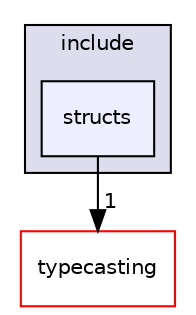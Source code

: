digraph "structs" {
  compound=true
  node [ fontsize="10", fontname="Helvetica"];
  edge [ labelfontsize="10", labelfontname="Helvetica"];
  subgraph clusterdir_d71f01fc67610f00b0f1b63348f32409 {
    graph [ bgcolor="#ddddee", pencolor="black", label="include" fontname="Helvetica", fontsize="10", URL="dir_d71f01fc67610f00b0f1b63348f32409.html"]
  dir_f0b4860d29df25a4aaed16d9490e850a [shape=box, label="structs", style="filled", fillcolor="#eeeeff", pencolor="black", URL="dir_f0b4860d29df25a4aaed16d9490e850a.html"];
  }
  dir_b60a80b5573f59b8d3124d04096ac72b [shape=box label="typecasting" fillcolor="white" style="filled" color="red" URL="dir_b60a80b5573f59b8d3124d04096ac72b.html"];
  dir_f0b4860d29df25a4aaed16d9490e850a->dir_b60a80b5573f59b8d3124d04096ac72b [headlabel="1", labeldistance=1.5 headhref="dir_000083_000153.html"];
}
